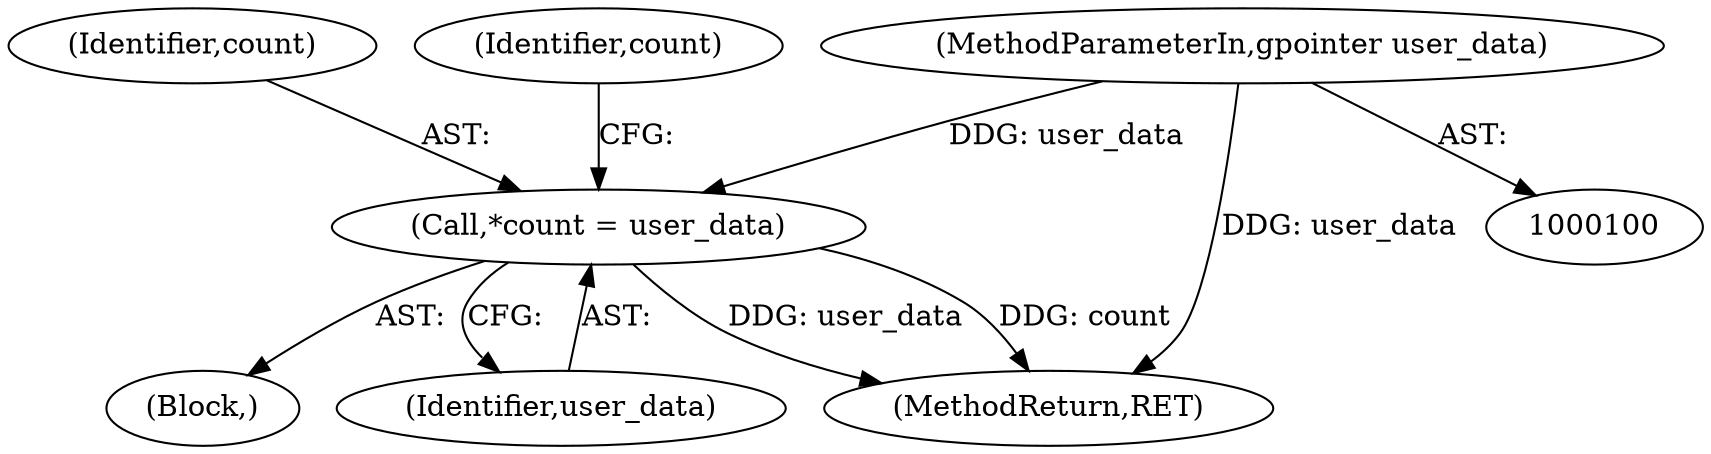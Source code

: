 digraph "1_dbus_9a6bce9b615abca6068348c1606ba8eaf13d9ae0_1@pointer" {
"1000114" [label="(Call,*count = user_data)"];
"1000103" [label="(MethodParameterIn,gpointer user_data)"];
"1000104" [label="(Block,)"];
"1000115" [label="(Identifier,count)"];
"1000116" [label="(Identifier,user_data)"];
"1000129" [label="(MethodReturn,RET)"];
"1000114" [label="(Call,*count = user_data)"];
"1000119" [label="(Identifier,count)"];
"1000103" [label="(MethodParameterIn,gpointer user_data)"];
"1000114" -> "1000104"  [label="AST: "];
"1000114" -> "1000116"  [label="CFG: "];
"1000115" -> "1000114"  [label="AST: "];
"1000116" -> "1000114"  [label="AST: "];
"1000119" -> "1000114"  [label="CFG: "];
"1000114" -> "1000129"  [label="DDG: user_data"];
"1000114" -> "1000129"  [label="DDG: count"];
"1000103" -> "1000114"  [label="DDG: user_data"];
"1000103" -> "1000100"  [label="AST: "];
"1000103" -> "1000129"  [label="DDG: user_data"];
}
